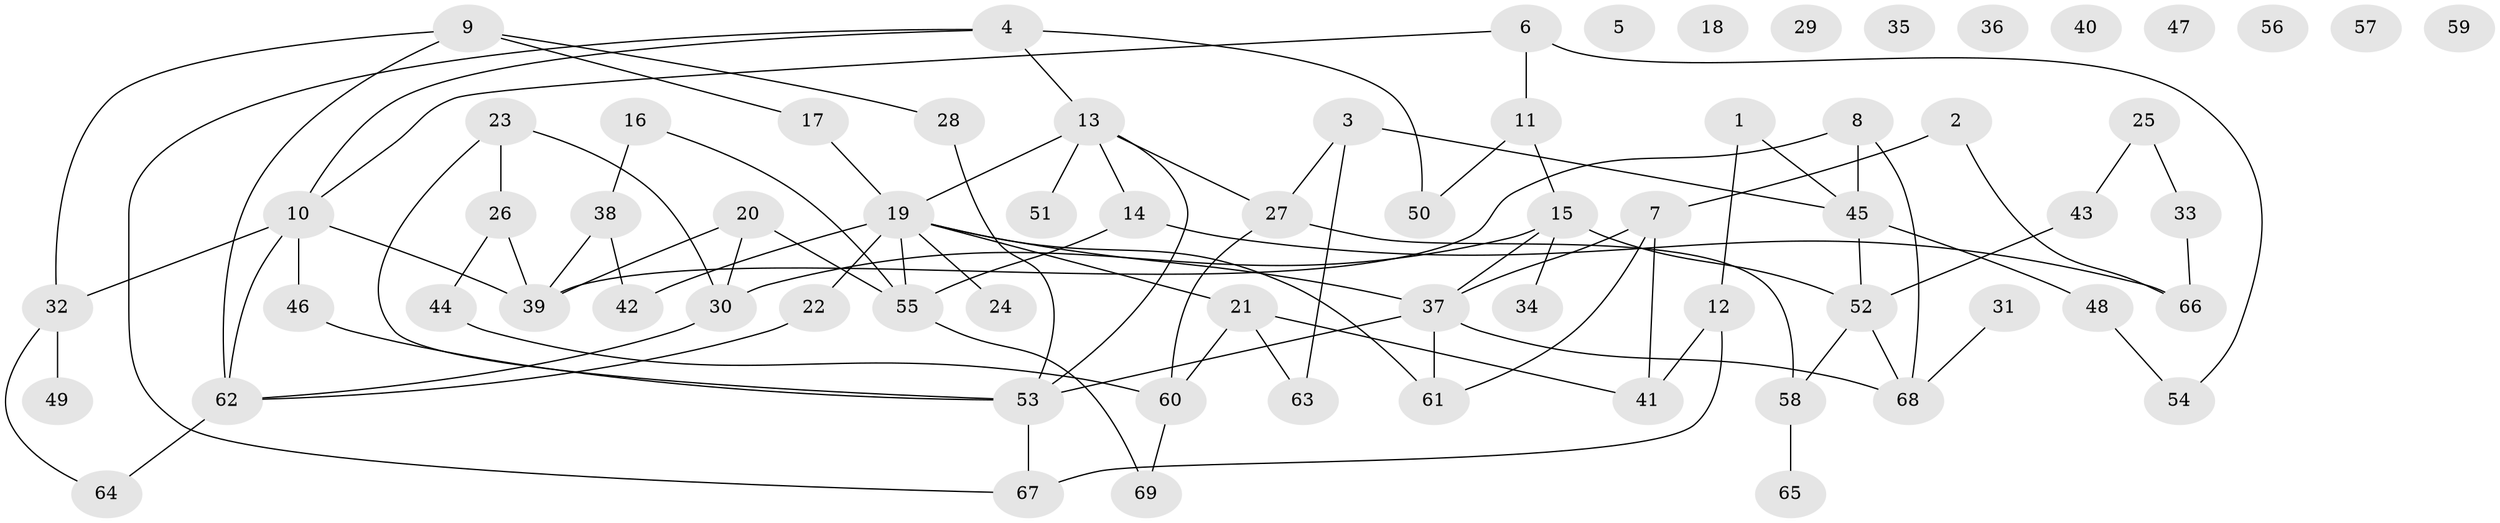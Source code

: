// coarse degree distribution, {3: 0.10869565217391304, 5: 0.17391304347826086, 4: 0.08695652173913043, 0: 0.21739130434782608, 8: 0.043478260869565216, 6: 0.06521739130434782, 2: 0.1956521739130435, 1: 0.08695652173913043, 7: 0.021739130434782608}
// Generated by graph-tools (version 1.1) at 2025/41/03/06/25 10:41:20]
// undirected, 69 vertices, 93 edges
graph export_dot {
graph [start="1"]
  node [color=gray90,style=filled];
  1;
  2;
  3;
  4;
  5;
  6;
  7;
  8;
  9;
  10;
  11;
  12;
  13;
  14;
  15;
  16;
  17;
  18;
  19;
  20;
  21;
  22;
  23;
  24;
  25;
  26;
  27;
  28;
  29;
  30;
  31;
  32;
  33;
  34;
  35;
  36;
  37;
  38;
  39;
  40;
  41;
  42;
  43;
  44;
  45;
  46;
  47;
  48;
  49;
  50;
  51;
  52;
  53;
  54;
  55;
  56;
  57;
  58;
  59;
  60;
  61;
  62;
  63;
  64;
  65;
  66;
  67;
  68;
  69;
  1 -- 12;
  1 -- 45;
  2 -- 7;
  2 -- 66;
  3 -- 27;
  3 -- 45;
  3 -- 63;
  4 -- 10;
  4 -- 13;
  4 -- 50;
  4 -- 67;
  6 -- 10;
  6 -- 11;
  6 -- 54;
  7 -- 37;
  7 -- 41;
  7 -- 61;
  8 -- 39;
  8 -- 45;
  8 -- 68;
  9 -- 17;
  9 -- 28;
  9 -- 32;
  9 -- 62;
  10 -- 32;
  10 -- 39;
  10 -- 46;
  10 -- 62;
  11 -- 15;
  11 -- 50;
  12 -- 41;
  12 -- 67;
  13 -- 14;
  13 -- 19;
  13 -- 27;
  13 -- 51;
  13 -- 53;
  14 -- 55;
  14 -- 66;
  15 -- 30;
  15 -- 34;
  15 -- 37;
  15 -- 52;
  16 -- 38;
  16 -- 55;
  17 -- 19;
  19 -- 21;
  19 -- 22;
  19 -- 24;
  19 -- 37;
  19 -- 42;
  19 -- 55;
  19 -- 61;
  20 -- 30;
  20 -- 39;
  20 -- 55;
  21 -- 41;
  21 -- 60;
  21 -- 63;
  22 -- 62;
  23 -- 26;
  23 -- 30;
  23 -- 53;
  25 -- 33;
  25 -- 43;
  26 -- 39;
  26 -- 44;
  27 -- 58;
  27 -- 60;
  28 -- 53;
  30 -- 62;
  31 -- 68;
  32 -- 49;
  32 -- 64;
  33 -- 66;
  37 -- 53;
  37 -- 61;
  37 -- 68;
  38 -- 39;
  38 -- 42;
  43 -- 52;
  44 -- 60;
  45 -- 48;
  45 -- 52;
  46 -- 53;
  48 -- 54;
  52 -- 58;
  52 -- 68;
  53 -- 67;
  55 -- 69;
  58 -- 65;
  60 -- 69;
  62 -- 64;
}
